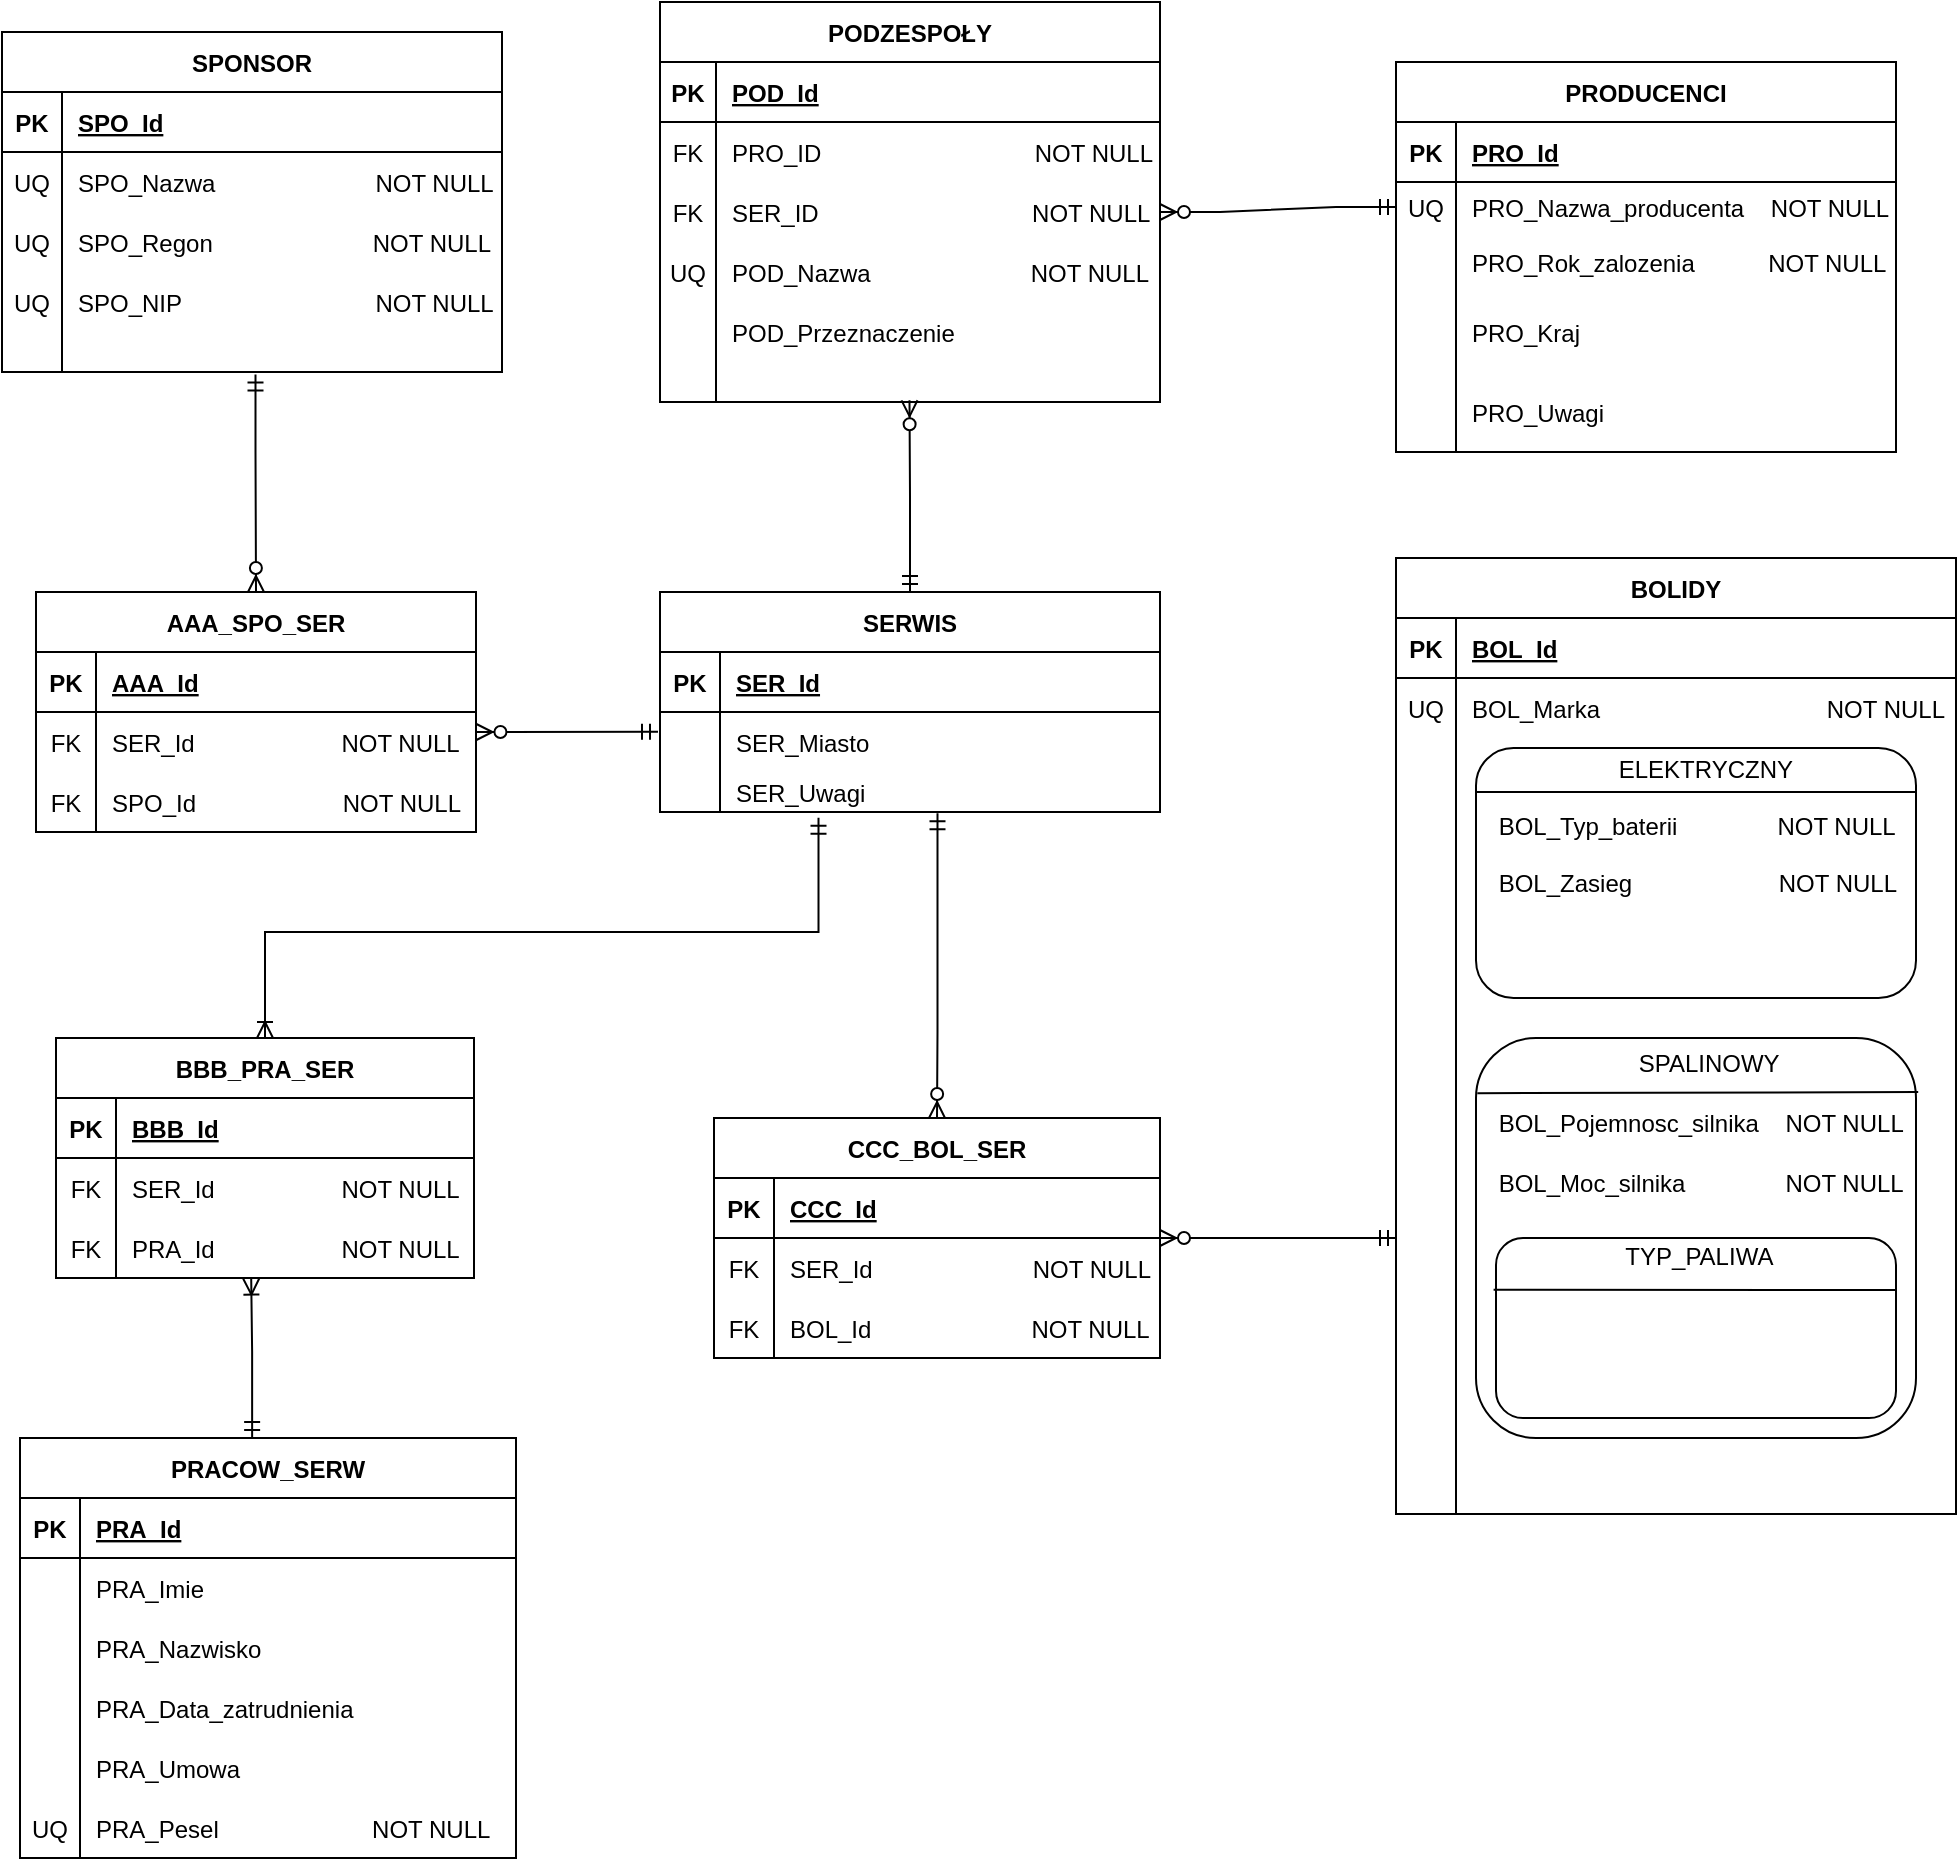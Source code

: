 <mxfile version="17.4.5" type="device"><diagram id="R2lEEEUBdFMjLlhIrx00" name="Page-1"><mxGraphModel dx="1559" dy="807" grid="1" gridSize="10" guides="1" tooltips="1" connect="1" arrows="1" fold="1" page="1" pageScale="1" pageWidth="1654" pageHeight="1169" math="0" shadow="0" extFonts="Permanent Marker^https://fonts.googleapis.com/css?family=Permanent+Marker"><root><mxCell id="0"/><mxCell id="1" parent="0"/><mxCell id="G122nesNObpZpNQ3z1dF-92" value="" style="rounded=1;whiteSpace=wrap;html=1;" parent="1" vertex="1"><mxGeometry x="1110" y="673" width="220" height="200" as="geometry"/></mxCell><mxCell id="G122nesNObpZpNQ3z1dF-62" value="" style="rounded=1;whiteSpace=wrap;html=1;" parent="1" vertex="1"><mxGeometry x="1110" y="528" width="220" height="125" as="geometry"/></mxCell><mxCell id="C-vyLk0tnHw3VtMMgP7b-23" value="SERWIS" style="shape=table;startSize=30;container=1;collapsible=1;childLayout=tableLayout;fixedRows=1;rowLines=0;fontStyle=1;align=center;resizeLast=1;" parent="1" vertex="1"><mxGeometry x="702" y="450" width="250" height="110" as="geometry"/></mxCell><mxCell id="C-vyLk0tnHw3VtMMgP7b-24" value="" style="shape=partialRectangle;collapsible=0;dropTarget=0;pointerEvents=0;fillColor=none;points=[[0,0.5],[1,0.5]];portConstraint=eastwest;top=0;left=0;right=0;bottom=1;" parent="C-vyLk0tnHw3VtMMgP7b-23" vertex="1"><mxGeometry y="30" width="250" height="30" as="geometry"/></mxCell><mxCell id="C-vyLk0tnHw3VtMMgP7b-25" value="PK" style="shape=partialRectangle;overflow=hidden;connectable=0;fillColor=none;top=0;left=0;bottom=0;right=0;fontStyle=1;" parent="C-vyLk0tnHw3VtMMgP7b-24" vertex="1"><mxGeometry width="30" height="30" as="geometry"><mxRectangle width="30" height="30" as="alternateBounds"/></mxGeometry></mxCell><mxCell id="C-vyLk0tnHw3VtMMgP7b-26" value="SER_Id" style="shape=partialRectangle;overflow=hidden;connectable=0;fillColor=none;top=0;left=0;bottom=0;right=0;align=left;spacingLeft=6;fontStyle=5;" parent="C-vyLk0tnHw3VtMMgP7b-24" vertex="1"><mxGeometry x="30" width="220" height="30" as="geometry"><mxRectangle width="220" height="30" as="alternateBounds"/></mxGeometry></mxCell><mxCell id="G122nesNObpZpNQ3z1dF-14" style="shape=partialRectangle;collapsible=0;dropTarget=0;pointerEvents=0;fillColor=none;points=[[0,0.5],[1,0.5]];portConstraint=eastwest;top=0;left=0;right=0;bottom=0;" parent="C-vyLk0tnHw3VtMMgP7b-23" vertex="1"><mxGeometry y="60" width="250" height="30" as="geometry"/></mxCell><mxCell id="G122nesNObpZpNQ3z1dF-15" style="shape=partialRectangle;overflow=hidden;connectable=0;fillColor=none;top=0;left=0;bottom=0;right=0;" parent="G122nesNObpZpNQ3z1dF-14" vertex="1"><mxGeometry width="30" height="30" as="geometry"><mxRectangle width="30" height="30" as="alternateBounds"/></mxGeometry></mxCell><mxCell id="G122nesNObpZpNQ3z1dF-16" value="SER_Miasto" style="shape=partialRectangle;overflow=hidden;connectable=0;fillColor=none;top=0;left=0;bottom=0;right=0;align=left;spacingLeft=6;" parent="G122nesNObpZpNQ3z1dF-14" vertex="1"><mxGeometry x="30" width="220" height="30" as="geometry"><mxRectangle width="220" height="30" as="alternateBounds"/></mxGeometry></mxCell><mxCell id="G122nesNObpZpNQ3z1dF-23" style="shape=partialRectangle;collapsible=0;dropTarget=0;pointerEvents=0;fillColor=none;points=[[0,0.5],[1,0.5]];portConstraint=eastwest;top=0;left=0;right=0;bottom=0;" parent="C-vyLk0tnHw3VtMMgP7b-23" vertex="1"><mxGeometry y="90" width="250" height="20" as="geometry"/></mxCell><mxCell id="G122nesNObpZpNQ3z1dF-24" style="shape=partialRectangle;overflow=hidden;connectable=0;fillColor=none;top=0;left=0;bottom=0;right=0;" parent="G122nesNObpZpNQ3z1dF-23" vertex="1"><mxGeometry width="30" height="20" as="geometry"><mxRectangle width="30" height="20" as="alternateBounds"/></mxGeometry></mxCell><mxCell id="G122nesNObpZpNQ3z1dF-25" value="SER_Uwagi" style="shape=partialRectangle;overflow=hidden;connectable=0;fillColor=none;top=0;left=0;bottom=0;right=0;align=left;spacingLeft=6;" parent="G122nesNObpZpNQ3z1dF-23" vertex="1"><mxGeometry x="30" width="220" height="20" as="geometry"><mxRectangle width="220" height="20" as="alternateBounds"/></mxGeometry></mxCell><mxCell id="G122nesNObpZpNQ3z1dF-27" value="SPONSOR" style="shape=table;startSize=30;container=1;collapsible=1;childLayout=tableLayout;fixedRows=1;rowLines=0;fontStyle=1;align=center;resizeLast=1;" parent="1" vertex="1"><mxGeometry x="373" y="170" width="250" height="170" as="geometry"/></mxCell><mxCell id="G122nesNObpZpNQ3z1dF-28" value="" style="shape=partialRectangle;collapsible=0;dropTarget=0;pointerEvents=0;fillColor=none;points=[[0,0.5],[1,0.5]];portConstraint=eastwest;top=0;left=0;right=0;bottom=1;" parent="G122nesNObpZpNQ3z1dF-27" vertex="1"><mxGeometry y="30" width="250" height="30" as="geometry"/></mxCell><mxCell id="G122nesNObpZpNQ3z1dF-29" value="PK" style="shape=partialRectangle;overflow=hidden;connectable=0;fillColor=none;top=0;left=0;bottom=0;right=0;fontStyle=1;" parent="G122nesNObpZpNQ3z1dF-28" vertex="1"><mxGeometry width="30" height="30" as="geometry"><mxRectangle width="30" height="30" as="alternateBounds"/></mxGeometry></mxCell><mxCell id="G122nesNObpZpNQ3z1dF-30" value="SPO_Id" style="shape=partialRectangle;overflow=hidden;connectable=0;fillColor=none;top=0;left=0;bottom=0;right=0;align=left;spacingLeft=6;fontStyle=5;" parent="G122nesNObpZpNQ3z1dF-28" vertex="1"><mxGeometry x="30" width="220" height="30" as="geometry"><mxRectangle width="220" height="30" as="alternateBounds"/></mxGeometry></mxCell><mxCell id="G122nesNObpZpNQ3z1dF-31" value="" style="shape=partialRectangle;collapsible=0;dropTarget=0;pointerEvents=0;fillColor=none;points=[[0,0.5],[1,0.5]];portConstraint=eastwest;top=0;left=0;right=0;bottom=0;" parent="G122nesNObpZpNQ3z1dF-27" vertex="1"><mxGeometry y="60" width="250" height="30" as="geometry"/></mxCell><mxCell id="G122nesNObpZpNQ3z1dF-32" value="UQ" style="shape=partialRectangle;overflow=hidden;connectable=0;fillColor=none;top=0;left=0;bottom=0;right=0;" parent="G122nesNObpZpNQ3z1dF-31" vertex="1"><mxGeometry width="30" height="30" as="geometry"><mxRectangle width="30" height="30" as="alternateBounds"/></mxGeometry></mxCell><mxCell id="G122nesNObpZpNQ3z1dF-33" value="SPO_Nazwa                        NOT NULL" style="shape=partialRectangle;overflow=hidden;connectable=0;fillColor=none;top=0;left=0;bottom=0;right=0;align=left;spacingLeft=6;" parent="G122nesNObpZpNQ3z1dF-31" vertex="1"><mxGeometry x="30" width="220" height="30" as="geometry"><mxRectangle width="220" height="30" as="alternateBounds"/></mxGeometry></mxCell><mxCell id="G122nesNObpZpNQ3z1dF-34" style="shape=partialRectangle;collapsible=0;dropTarget=0;pointerEvents=0;fillColor=none;points=[[0,0.5],[1,0.5]];portConstraint=eastwest;top=0;left=0;right=0;bottom=0;" parent="G122nesNObpZpNQ3z1dF-27" vertex="1"><mxGeometry y="90" width="250" height="30" as="geometry"/></mxCell><mxCell id="G122nesNObpZpNQ3z1dF-35" value="UQ" style="shape=partialRectangle;overflow=hidden;connectable=0;fillColor=none;top=0;left=0;bottom=0;right=0;" parent="G122nesNObpZpNQ3z1dF-34" vertex="1"><mxGeometry width="30" height="30" as="geometry"><mxRectangle width="30" height="30" as="alternateBounds"/></mxGeometry></mxCell><mxCell id="G122nesNObpZpNQ3z1dF-36" value="SPO_Regon                        NOT NULL" style="shape=partialRectangle;overflow=hidden;connectable=0;fillColor=none;top=0;left=0;bottom=0;right=0;align=left;spacingLeft=6;" parent="G122nesNObpZpNQ3z1dF-34" vertex="1"><mxGeometry x="30" width="220" height="30" as="geometry"><mxRectangle width="220" height="30" as="alternateBounds"/></mxGeometry></mxCell><mxCell id="G122nesNObpZpNQ3z1dF-37" style="shape=partialRectangle;collapsible=0;dropTarget=0;pointerEvents=0;fillColor=none;points=[[0,0.5],[1,0.5]];portConstraint=eastwest;top=0;left=0;right=0;bottom=0;" parent="G122nesNObpZpNQ3z1dF-27" vertex="1"><mxGeometry y="120" width="250" height="30" as="geometry"/></mxCell><mxCell id="G122nesNObpZpNQ3z1dF-38" value="UQ" style="shape=partialRectangle;overflow=hidden;connectable=0;fillColor=none;top=0;left=0;bottom=0;right=0;" parent="G122nesNObpZpNQ3z1dF-37" vertex="1"><mxGeometry width="30" height="30" as="geometry"><mxRectangle width="30" height="30" as="alternateBounds"/></mxGeometry></mxCell><mxCell id="G122nesNObpZpNQ3z1dF-39" value="SPO_NIP                             NOT NULL" style="shape=partialRectangle;overflow=hidden;connectable=0;fillColor=none;top=0;left=0;bottom=0;right=0;align=left;spacingLeft=6;" parent="G122nesNObpZpNQ3z1dF-37" vertex="1"><mxGeometry x="30" width="220" height="30" as="geometry"><mxRectangle width="220" height="30" as="alternateBounds"/></mxGeometry></mxCell><mxCell id="G122nesNObpZpNQ3z1dF-40" style="shape=partialRectangle;collapsible=0;dropTarget=0;pointerEvents=0;fillColor=none;points=[[0,0.5],[1,0.5]];portConstraint=eastwest;top=0;left=0;right=0;bottom=0;" parent="G122nesNObpZpNQ3z1dF-27" vertex="1"><mxGeometry y="150" width="250" height="20" as="geometry"/></mxCell><mxCell id="G122nesNObpZpNQ3z1dF-41" style="shape=partialRectangle;overflow=hidden;connectable=0;fillColor=none;top=0;left=0;bottom=0;right=0;" parent="G122nesNObpZpNQ3z1dF-40" vertex="1"><mxGeometry width="30" height="20" as="geometry"><mxRectangle width="30" height="20" as="alternateBounds"/></mxGeometry></mxCell><mxCell id="G122nesNObpZpNQ3z1dF-42" value="" style="shape=partialRectangle;overflow=hidden;connectable=0;fillColor=none;top=0;left=0;bottom=0;right=0;align=left;spacingLeft=6;" parent="G122nesNObpZpNQ3z1dF-40" vertex="1"><mxGeometry x="30" width="220" height="20" as="geometry"><mxRectangle width="220" height="20" as="alternateBounds"/></mxGeometry></mxCell><mxCell id="G122nesNObpZpNQ3z1dF-43" value="PODZESPOŁY" style="shape=table;startSize=30;container=1;collapsible=1;childLayout=tableLayout;fixedRows=1;rowLines=0;fontStyle=1;align=center;resizeLast=1;" parent="1" vertex="1"><mxGeometry x="702" y="155" width="250" height="200" as="geometry"/></mxCell><mxCell id="G122nesNObpZpNQ3z1dF-44" value="" style="shape=partialRectangle;collapsible=0;dropTarget=0;pointerEvents=0;fillColor=none;points=[[0,0.5],[1,0.5]];portConstraint=eastwest;top=0;left=0;right=0;bottom=1;" parent="G122nesNObpZpNQ3z1dF-43" vertex="1"><mxGeometry y="30" width="250" height="30" as="geometry"/></mxCell><mxCell id="G122nesNObpZpNQ3z1dF-45" value="PK" style="shape=partialRectangle;overflow=hidden;connectable=0;fillColor=none;top=0;left=0;bottom=0;right=0;fontStyle=1;" parent="G122nesNObpZpNQ3z1dF-44" vertex="1"><mxGeometry width="28" height="30" as="geometry"><mxRectangle width="28" height="30" as="alternateBounds"/></mxGeometry></mxCell><mxCell id="G122nesNObpZpNQ3z1dF-46" value="POD_Id" style="shape=partialRectangle;overflow=hidden;connectable=0;fillColor=none;top=0;left=0;bottom=0;right=0;align=left;spacingLeft=6;fontStyle=5;" parent="G122nesNObpZpNQ3z1dF-44" vertex="1"><mxGeometry x="28" width="222" height="30" as="geometry"><mxRectangle width="222" height="30" as="alternateBounds"/></mxGeometry></mxCell><mxCell id="DIWyWaQ7jAzBpPukC1b3-56" value="" style="shape=partialRectangle;collapsible=0;dropTarget=0;pointerEvents=0;fillColor=none;points=[[0,0.5],[1,0.5]];portConstraint=eastwest;top=0;left=0;right=0;bottom=0;" vertex="1" parent="G122nesNObpZpNQ3z1dF-43"><mxGeometry y="60" width="250" height="30" as="geometry"/></mxCell><mxCell id="DIWyWaQ7jAzBpPukC1b3-57" value="FK" style="shape=partialRectangle;overflow=hidden;connectable=0;fillColor=none;top=0;left=0;bottom=0;right=0;" vertex="1" parent="DIWyWaQ7jAzBpPukC1b3-56"><mxGeometry width="28" height="30" as="geometry"><mxRectangle width="28" height="30" as="alternateBounds"/></mxGeometry></mxCell><mxCell id="DIWyWaQ7jAzBpPukC1b3-58" value="PRO_ID                                NOT NULL" style="shape=partialRectangle;overflow=hidden;connectable=0;fillColor=none;top=0;left=0;bottom=0;right=0;align=left;spacingLeft=6;" vertex="1" parent="DIWyWaQ7jAzBpPukC1b3-56"><mxGeometry x="28" width="222" height="30" as="geometry"><mxRectangle width="222" height="30" as="alternateBounds"/></mxGeometry></mxCell><mxCell id="G122nesNObpZpNQ3z1dF-47" value="" style="shape=partialRectangle;collapsible=0;dropTarget=0;pointerEvents=0;fillColor=none;points=[[0,0.5],[1,0.5]];portConstraint=eastwest;top=0;left=0;right=0;bottom=0;" parent="G122nesNObpZpNQ3z1dF-43" vertex="1"><mxGeometry y="90" width="250" height="30" as="geometry"/></mxCell><mxCell id="G122nesNObpZpNQ3z1dF-48" value="FK" style="shape=partialRectangle;overflow=hidden;connectable=0;fillColor=none;top=0;left=0;bottom=0;right=0;" parent="G122nesNObpZpNQ3z1dF-47" vertex="1"><mxGeometry width="28" height="30" as="geometry"><mxRectangle width="28" height="30" as="alternateBounds"/></mxGeometry></mxCell><mxCell id="G122nesNObpZpNQ3z1dF-49" value="SER_ID                                NOT NULL" style="shape=partialRectangle;overflow=hidden;connectable=0;fillColor=none;top=0;left=0;bottom=0;right=0;align=left;spacingLeft=6;" parent="G122nesNObpZpNQ3z1dF-47" vertex="1"><mxGeometry x="28" width="222" height="30" as="geometry"><mxRectangle width="222" height="30" as="alternateBounds"/></mxGeometry></mxCell><mxCell id="G122nesNObpZpNQ3z1dF-50" style="shape=partialRectangle;collapsible=0;dropTarget=0;pointerEvents=0;fillColor=none;points=[[0,0.5],[1,0.5]];portConstraint=eastwest;top=0;left=0;right=0;bottom=0;" parent="G122nesNObpZpNQ3z1dF-43" vertex="1"><mxGeometry y="120" width="250" height="30" as="geometry"/></mxCell><mxCell id="G122nesNObpZpNQ3z1dF-51" value="UQ" style="shape=partialRectangle;overflow=hidden;connectable=0;fillColor=none;top=0;left=0;bottom=0;right=0;" parent="G122nesNObpZpNQ3z1dF-50" vertex="1"><mxGeometry width="28" height="30" as="geometry"><mxRectangle width="28" height="30" as="alternateBounds"/></mxGeometry></mxCell><mxCell id="G122nesNObpZpNQ3z1dF-52" value="POD_Nazwa                        NOT NULL" style="shape=partialRectangle;overflow=hidden;connectable=0;fillColor=none;top=0;left=0;bottom=0;right=0;align=left;spacingLeft=6;" parent="G122nesNObpZpNQ3z1dF-50" vertex="1"><mxGeometry x="28" width="222" height="30" as="geometry"><mxRectangle width="222" height="30" as="alternateBounds"/></mxGeometry></mxCell><mxCell id="G122nesNObpZpNQ3z1dF-53" style="shape=partialRectangle;collapsible=0;dropTarget=0;pointerEvents=0;fillColor=none;points=[[0,0.5],[1,0.5]];portConstraint=eastwest;top=0;left=0;right=0;bottom=0;" parent="G122nesNObpZpNQ3z1dF-43" vertex="1"><mxGeometry y="150" width="250" height="30" as="geometry"/></mxCell><mxCell id="G122nesNObpZpNQ3z1dF-54" style="shape=partialRectangle;overflow=hidden;connectable=0;fillColor=none;top=0;left=0;bottom=0;right=0;" parent="G122nesNObpZpNQ3z1dF-53" vertex="1"><mxGeometry width="28" height="30" as="geometry"><mxRectangle width="28" height="30" as="alternateBounds"/></mxGeometry></mxCell><mxCell id="G122nesNObpZpNQ3z1dF-55" value="POD_Przeznaczenie" style="shape=partialRectangle;overflow=hidden;connectable=0;fillColor=none;top=0;left=0;bottom=0;right=0;align=left;spacingLeft=6;" parent="G122nesNObpZpNQ3z1dF-53" vertex="1"><mxGeometry x="28" width="222" height="30" as="geometry"><mxRectangle width="222" height="30" as="alternateBounds"/></mxGeometry></mxCell><mxCell id="G122nesNObpZpNQ3z1dF-56" style="shape=partialRectangle;collapsible=0;dropTarget=0;pointerEvents=0;fillColor=none;points=[[0,0.5],[1,0.5]];portConstraint=eastwest;top=0;left=0;right=0;bottom=0;" parent="G122nesNObpZpNQ3z1dF-43" vertex="1"><mxGeometry y="180" width="250" height="20" as="geometry"/></mxCell><mxCell id="G122nesNObpZpNQ3z1dF-57" style="shape=partialRectangle;overflow=hidden;connectable=0;fillColor=none;top=0;left=0;bottom=0;right=0;" parent="G122nesNObpZpNQ3z1dF-56" vertex="1"><mxGeometry width="28" height="20" as="geometry"><mxRectangle width="28" height="20" as="alternateBounds"/></mxGeometry></mxCell><mxCell id="G122nesNObpZpNQ3z1dF-58" value="" style="shape=partialRectangle;overflow=hidden;connectable=0;fillColor=none;top=0;left=0;bottom=0;right=0;align=left;spacingLeft=6;" parent="G122nesNObpZpNQ3z1dF-56" vertex="1"><mxGeometry x="28" width="222" height="20" as="geometry"><mxRectangle width="222" height="20" as="alternateBounds"/></mxGeometry></mxCell><mxCell id="G122nesNObpZpNQ3z1dF-95" value="" style="endArrow=none;html=1;rounded=0;exitX=0.003;exitY=0.138;exitDx=0;exitDy=0;entryX=1.005;entryY=0.135;entryDx=0;entryDy=0;exitPerimeter=0;entryPerimeter=0;" parent="1" source="G122nesNObpZpNQ3z1dF-92" target="G122nesNObpZpNQ3z1dF-92" edge="1"><mxGeometry width="50" height="50" relative="1" as="geometry"><mxPoint x="1130" y="703" as="sourcePoint"/><mxPoint x="1180" y="653" as="targetPoint"/></mxGeometry></mxCell><mxCell id="G122nesNObpZpNQ3z1dF-100" value="" style="rounded=1;whiteSpace=wrap;html=1;" parent="1" vertex="1"><mxGeometry x="1120" y="773" width="200" height="90" as="geometry"/></mxCell><mxCell id="G122nesNObpZpNQ3z1dF-101" value="" style="endArrow=none;html=1;rounded=0;exitX=-0.006;exitY=0.288;exitDx=0;exitDy=0;exitPerimeter=0;" parent="1" source="G122nesNObpZpNQ3z1dF-100" edge="1"><mxGeometry width="50" height="50" relative="1" as="geometry"><mxPoint x="1170" y="738" as="sourcePoint"/><mxPoint x="1320" y="799" as="targetPoint"/></mxGeometry></mxCell><mxCell id="C-vyLk0tnHw3VtMMgP7b-2" value="BOLIDY" style="shape=table;startSize=30;container=1;collapsible=1;childLayout=tableLayout;fixedRows=1;rowLines=0;fontStyle=1;align=center;resizeLast=1;" parent="1" vertex="1"><mxGeometry x="1070" y="433" width="280" height="478" as="geometry"/></mxCell><mxCell id="C-vyLk0tnHw3VtMMgP7b-3" value="" style="shape=partialRectangle;collapsible=0;dropTarget=0;pointerEvents=0;fillColor=none;points=[[0,0.5],[1,0.5]];portConstraint=eastwest;top=0;left=0;right=0;bottom=1;" parent="C-vyLk0tnHw3VtMMgP7b-2" vertex="1"><mxGeometry y="30" width="280" height="30" as="geometry"/></mxCell><mxCell id="C-vyLk0tnHw3VtMMgP7b-4" value="PK" style="shape=partialRectangle;overflow=hidden;connectable=0;fillColor=none;top=0;left=0;bottom=0;right=0;fontStyle=1;" parent="C-vyLk0tnHw3VtMMgP7b-3" vertex="1"><mxGeometry width="30" height="30" as="geometry"><mxRectangle width="30" height="30" as="alternateBounds"/></mxGeometry></mxCell><mxCell id="C-vyLk0tnHw3VtMMgP7b-5" value="BOL_Id" style="shape=partialRectangle;overflow=hidden;connectable=0;fillColor=none;top=0;left=0;bottom=0;right=0;align=left;spacingLeft=6;fontStyle=5;" parent="C-vyLk0tnHw3VtMMgP7b-3" vertex="1"><mxGeometry x="30" width="250" height="30" as="geometry"><mxRectangle width="250" height="30" as="alternateBounds"/></mxGeometry></mxCell><mxCell id="C-vyLk0tnHw3VtMMgP7b-6" value="" style="shape=partialRectangle;collapsible=0;dropTarget=0;pointerEvents=0;fillColor=none;points=[[0,0.5],[1,0.5]];portConstraint=eastwest;top=0;left=0;right=0;bottom=0;" parent="C-vyLk0tnHw3VtMMgP7b-2" vertex="1"><mxGeometry y="60" width="280" height="30" as="geometry"/></mxCell><mxCell id="C-vyLk0tnHw3VtMMgP7b-7" value="UQ" style="shape=partialRectangle;overflow=hidden;connectable=0;fillColor=none;top=0;left=0;bottom=0;right=0;" parent="C-vyLk0tnHw3VtMMgP7b-6" vertex="1"><mxGeometry width="30" height="30" as="geometry"><mxRectangle width="30" height="30" as="alternateBounds"/></mxGeometry></mxCell><mxCell id="C-vyLk0tnHw3VtMMgP7b-8" value="BOL_Marka                                  NOT NULL" style="shape=partialRectangle;overflow=hidden;connectable=0;fillColor=none;top=0;left=0;bottom=0;right=0;align=left;spacingLeft=6;" parent="C-vyLk0tnHw3VtMMgP7b-6" vertex="1"><mxGeometry x="30" width="250" height="30" as="geometry"><mxRectangle width="250" height="30" as="alternateBounds"/></mxGeometry></mxCell><mxCell id="G122nesNObpZpNQ3z1dF-75" style="shape=partialRectangle;collapsible=0;dropTarget=0;pointerEvents=0;fillColor=none;points=[[0,0.5],[1,0.5]];portConstraint=eastwest;top=0;left=0;right=0;bottom=0;" parent="C-vyLk0tnHw3VtMMgP7b-2" vertex="1"><mxGeometry y="90" width="280" height="30" as="geometry"/></mxCell><mxCell id="G122nesNObpZpNQ3z1dF-76" style="shape=partialRectangle;overflow=hidden;connectable=0;fillColor=none;top=0;left=0;bottom=0;right=0;" parent="G122nesNObpZpNQ3z1dF-75" vertex="1"><mxGeometry width="30" height="30" as="geometry"><mxRectangle width="30" height="30" as="alternateBounds"/></mxGeometry></mxCell><mxCell id="G122nesNObpZpNQ3z1dF-77" value="                      ELEKTRYCZNY" style="shape=partialRectangle;overflow=hidden;connectable=0;fillColor=none;top=0;left=0;bottom=0;right=0;align=left;spacingLeft=6;" parent="G122nesNObpZpNQ3z1dF-75" vertex="1"><mxGeometry x="30" width="250" height="30" as="geometry"><mxRectangle width="250" height="30" as="alternateBounds"/></mxGeometry></mxCell><mxCell id="G122nesNObpZpNQ3z1dF-72" style="shape=partialRectangle;collapsible=0;dropTarget=0;pointerEvents=0;fillColor=none;points=[[0,0.5],[1,0.5]];portConstraint=eastwest;top=0;left=0;right=0;bottom=0;" parent="C-vyLk0tnHw3VtMMgP7b-2" vertex="1"><mxGeometry y="120" width="280" height="27" as="geometry"/></mxCell><mxCell id="G122nesNObpZpNQ3z1dF-73" style="shape=partialRectangle;overflow=hidden;connectable=0;fillColor=none;top=0;left=0;bottom=0;right=0;" parent="G122nesNObpZpNQ3z1dF-72" vertex="1"><mxGeometry width="30" height="27" as="geometry"><mxRectangle width="30" height="27" as="alternateBounds"/></mxGeometry></mxCell><mxCell id="G122nesNObpZpNQ3z1dF-74" value="    BOL_Typ_baterii               NOT NULL            " style="shape=partialRectangle;overflow=hidden;connectable=0;fillColor=none;top=0;left=0;bottom=0;right=0;align=left;spacingLeft=6;" parent="G122nesNObpZpNQ3z1dF-72" vertex="1"><mxGeometry x="30" width="250" height="27" as="geometry"><mxRectangle width="250" height="27" as="alternateBounds"/></mxGeometry></mxCell><mxCell id="G122nesNObpZpNQ3z1dF-69" style="shape=partialRectangle;collapsible=0;dropTarget=0;pointerEvents=0;fillColor=none;points=[[0,0.5],[1,0.5]];portConstraint=eastwest;top=0;left=0;right=0;bottom=0;" parent="C-vyLk0tnHw3VtMMgP7b-2" vertex="1"><mxGeometry y="147" width="280" height="30" as="geometry"/></mxCell><mxCell id="G122nesNObpZpNQ3z1dF-70" style="shape=partialRectangle;overflow=hidden;connectable=0;fillColor=none;top=0;left=0;bottom=0;right=0;" parent="G122nesNObpZpNQ3z1dF-69" vertex="1"><mxGeometry width="30" height="30" as="geometry"><mxRectangle width="30" height="30" as="alternateBounds"/></mxGeometry></mxCell><mxCell id="G122nesNObpZpNQ3z1dF-71" value="    BOL_Zasieg                      NOT NULL            " style="shape=partialRectangle;overflow=hidden;connectable=0;fillColor=none;top=0;left=0;bottom=0;right=0;align=left;spacingLeft=6;" parent="G122nesNObpZpNQ3z1dF-69" vertex="1"><mxGeometry x="30" width="250" height="30" as="geometry"><mxRectangle width="250" height="30" as="alternateBounds"/></mxGeometry></mxCell><mxCell id="G122nesNObpZpNQ3z1dF-66" style="shape=partialRectangle;collapsible=0;dropTarget=0;pointerEvents=0;fillColor=none;points=[[0,0.5],[1,0.5]];portConstraint=eastwest;top=0;left=0;right=0;bottom=0;" parent="C-vyLk0tnHw3VtMMgP7b-2" vertex="1"><mxGeometry y="177" width="280" height="30" as="geometry"/></mxCell><mxCell id="G122nesNObpZpNQ3z1dF-67" style="shape=partialRectangle;overflow=hidden;connectable=0;fillColor=none;top=0;left=0;bottom=0;right=0;" parent="G122nesNObpZpNQ3z1dF-66" vertex="1"><mxGeometry width="30" height="30" as="geometry"><mxRectangle width="30" height="30" as="alternateBounds"/></mxGeometry></mxCell><mxCell id="G122nesNObpZpNQ3z1dF-68" value="" style="shape=partialRectangle;overflow=hidden;connectable=0;fillColor=none;top=0;left=0;bottom=0;right=0;align=left;spacingLeft=6;" parent="G122nesNObpZpNQ3z1dF-66" vertex="1"><mxGeometry x="30" width="250" height="30" as="geometry"><mxRectangle width="250" height="30" as="alternateBounds"/></mxGeometry></mxCell><mxCell id="G122nesNObpZpNQ3z1dF-96" style="shape=partialRectangle;collapsible=0;dropTarget=0;pointerEvents=0;fillColor=none;points=[[0,0.5],[1,0.5]];portConstraint=eastwest;top=0;left=0;right=0;bottom=0;" parent="C-vyLk0tnHw3VtMMgP7b-2" vertex="1"><mxGeometry y="207" width="280" height="30" as="geometry"/></mxCell><mxCell id="G122nesNObpZpNQ3z1dF-97" style="shape=partialRectangle;overflow=hidden;connectable=0;fillColor=none;top=0;left=0;bottom=0;right=0;" parent="G122nesNObpZpNQ3z1dF-96" vertex="1"><mxGeometry width="30" height="30" as="geometry"><mxRectangle width="30" height="30" as="alternateBounds"/></mxGeometry></mxCell><mxCell id="G122nesNObpZpNQ3z1dF-98" style="shape=partialRectangle;overflow=hidden;connectable=0;fillColor=none;top=0;left=0;bottom=0;right=0;align=left;spacingLeft=6;" parent="G122nesNObpZpNQ3z1dF-96" vertex="1"><mxGeometry x="30" width="250" height="30" as="geometry"><mxRectangle width="250" height="30" as="alternateBounds"/></mxGeometry></mxCell><mxCell id="G122nesNObpZpNQ3z1dF-63" style="shape=partialRectangle;collapsible=0;dropTarget=0;pointerEvents=0;fillColor=none;points=[[0,0.5],[1,0.5]];portConstraint=eastwest;top=0;left=0;right=0;bottom=0;" parent="C-vyLk0tnHw3VtMMgP7b-2" vertex="1"><mxGeometry y="237" width="280" height="30" as="geometry"/></mxCell><mxCell id="G122nesNObpZpNQ3z1dF-64" style="shape=partialRectangle;overflow=hidden;connectable=0;fillColor=none;top=0;left=0;bottom=0;right=0;" parent="G122nesNObpZpNQ3z1dF-63" vertex="1"><mxGeometry width="30" height="30" as="geometry"><mxRectangle width="30" height="30" as="alternateBounds"/></mxGeometry></mxCell><mxCell id="G122nesNObpZpNQ3z1dF-65" value="                         SPALINOWY" style="shape=partialRectangle;overflow=hidden;connectable=0;fillColor=none;top=0;left=0;bottom=0;right=0;align=left;spacingLeft=6;" parent="G122nesNObpZpNQ3z1dF-63" vertex="1"><mxGeometry x="30" width="250" height="30" as="geometry"><mxRectangle width="250" height="30" as="alternateBounds"/></mxGeometry></mxCell><mxCell id="G122nesNObpZpNQ3z1dF-89" style="shape=partialRectangle;collapsible=0;dropTarget=0;pointerEvents=0;fillColor=none;points=[[0,0.5],[1,0.5]];portConstraint=eastwest;top=0;left=0;right=0;bottom=0;" parent="C-vyLk0tnHw3VtMMgP7b-2" vertex="1"><mxGeometry y="267" width="280" height="30" as="geometry"/></mxCell><mxCell id="G122nesNObpZpNQ3z1dF-90" style="shape=partialRectangle;overflow=hidden;connectable=0;fillColor=none;top=0;left=0;bottom=0;right=0;" parent="G122nesNObpZpNQ3z1dF-89" vertex="1"><mxGeometry width="30" height="30" as="geometry"><mxRectangle width="30" height="30" as="alternateBounds"/></mxGeometry></mxCell><mxCell id="G122nesNObpZpNQ3z1dF-91" value="    BOL_Pojemnosc_silnika    NOT NULL            " style="shape=partialRectangle;overflow=hidden;connectable=0;fillColor=none;top=0;left=0;bottom=0;right=0;align=left;spacingLeft=6;dashed=1;" parent="G122nesNObpZpNQ3z1dF-89" vertex="1"><mxGeometry x="30" width="250" height="30" as="geometry"><mxRectangle width="250" height="30" as="alternateBounds"/></mxGeometry></mxCell><mxCell id="G122nesNObpZpNQ3z1dF-86" style="shape=partialRectangle;collapsible=0;dropTarget=0;pointerEvents=0;fillColor=none;points=[[0,0.5],[1,0.5]];portConstraint=eastwest;top=0;left=0;right=0;bottom=0;" parent="C-vyLk0tnHw3VtMMgP7b-2" vertex="1"><mxGeometry y="297" width="280" height="30" as="geometry"/></mxCell><mxCell id="G122nesNObpZpNQ3z1dF-87" style="shape=partialRectangle;overflow=hidden;connectable=0;fillColor=none;top=0;left=0;bottom=0;right=0;" parent="G122nesNObpZpNQ3z1dF-86" vertex="1"><mxGeometry width="30" height="30" as="geometry"><mxRectangle width="30" height="30" as="alternateBounds"/></mxGeometry></mxCell><mxCell id="G122nesNObpZpNQ3z1dF-88" value="    BOL_Moc_silnika               NOT NULL            " style="shape=partialRectangle;overflow=hidden;connectable=0;fillColor=none;top=0;left=0;bottom=0;right=0;align=left;spacingLeft=6;" parent="G122nesNObpZpNQ3z1dF-86" vertex="1"><mxGeometry x="30" width="250" height="30" as="geometry"><mxRectangle width="250" height="30" as="alternateBounds"/></mxGeometry></mxCell><mxCell id="G122nesNObpZpNQ3z1dF-83" style="shape=partialRectangle;collapsible=0;dropTarget=0;pointerEvents=0;fillColor=none;points=[[0,0.5],[1,0.5]];portConstraint=eastwest;top=0;left=0;right=0;bottom=0;" parent="C-vyLk0tnHw3VtMMgP7b-2" vertex="1"><mxGeometry y="327" width="280" height="43" as="geometry"/></mxCell><mxCell id="G122nesNObpZpNQ3z1dF-84" style="shape=partialRectangle;overflow=hidden;connectable=0;fillColor=none;top=0;left=0;bottom=0;right=0;" parent="G122nesNObpZpNQ3z1dF-83" vertex="1"><mxGeometry width="30" height="43" as="geometry"><mxRectangle width="30" height="43" as="alternateBounds"/></mxGeometry></mxCell><mxCell id="G122nesNObpZpNQ3z1dF-85" value="                       TYP_PALIWA   " style="shape=partialRectangle;overflow=hidden;connectable=0;fillColor=none;top=0;left=0;bottom=0;right=0;align=left;spacingLeft=6;" parent="G122nesNObpZpNQ3z1dF-83" vertex="1"><mxGeometry x="30" width="250" height="43" as="geometry"><mxRectangle width="250" height="43" as="alternateBounds"/></mxGeometry></mxCell><mxCell id="G122nesNObpZpNQ3z1dF-80" style="shape=partialRectangle;collapsible=0;dropTarget=0;pointerEvents=0;fillColor=none;points=[[0,0.5],[1,0.5]];portConstraint=eastwest;top=0;left=0;right=0;bottom=0;" parent="C-vyLk0tnHw3VtMMgP7b-2" vertex="1"><mxGeometry y="370" width="280" height="18" as="geometry"/></mxCell><mxCell id="G122nesNObpZpNQ3z1dF-81" style="shape=partialRectangle;overflow=hidden;connectable=0;fillColor=none;top=0;left=0;bottom=0;right=0;" parent="G122nesNObpZpNQ3z1dF-80" vertex="1"><mxGeometry width="30" height="18" as="geometry"><mxRectangle width="30" height="18" as="alternateBounds"/></mxGeometry></mxCell><mxCell id="G122nesNObpZpNQ3z1dF-82" value="" style="shape=partialRectangle;overflow=hidden;connectable=0;fillColor=none;top=0;left=0;bottom=0;right=0;align=left;spacingLeft=6;" parent="G122nesNObpZpNQ3z1dF-80" vertex="1"><mxGeometry x="30" width="250" height="18" as="geometry"><mxRectangle width="250" height="18" as="alternateBounds"/></mxGeometry></mxCell><mxCell id="G122nesNObpZpNQ3z1dF-108" style="shape=partialRectangle;collapsible=0;dropTarget=0;pointerEvents=0;fillColor=none;points=[[0,0.5],[1,0.5]];portConstraint=eastwest;top=0;left=0;right=0;bottom=0;" parent="C-vyLk0tnHw3VtMMgP7b-2" vertex="1"><mxGeometry y="388" width="280" height="30" as="geometry"/></mxCell><mxCell id="G122nesNObpZpNQ3z1dF-109" style="shape=partialRectangle;overflow=hidden;connectable=0;fillColor=none;top=0;left=0;bottom=0;right=0;" parent="G122nesNObpZpNQ3z1dF-108" vertex="1"><mxGeometry width="30" height="30" as="geometry"><mxRectangle width="30" height="30" as="alternateBounds"/></mxGeometry></mxCell><mxCell id="G122nesNObpZpNQ3z1dF-110" value="" style="shape=partialRectangle;overflow=hidden;connectable=0;fillColor=none;top=0;left=0;bottom=0;right=0;align=left;spacingLeft=6;" parent="G122nesNObpZpNQ3z1dF-108" vertex="1"><mxGeometry x="30" width="250" height="30" as="geometry"><mxRectangle width="250" height="30" as="alternateBounds"/></mxGeometry></mxCell><mxCell id="G122nesNObpZpNQ3z1dF-105" style="shape=partialRectangle;collapsible=0;dropTarget=0;pointerEvents=0;fillColor=none;points=[[0,0.5],[1,0.5]];portConstraint=eastwest;top=0;left=0;right=0;bottom=0;" parent="C-vyLk0tnHw3VtMMgP7b-2" vertex="1"><mxGeometry y="418" width="280" height="30" as="geometry"/></mxCell><mxCell id="G122nesNObpZpNQ3z1dF-106" style="shape=partialRectangle;overflow=hidden;connectable=0;fillColor=none;top=0;left=0;bottom=0;right=0;" parent="G122nesNObpZpNQ3z1dF-105" vertex="1"><mxGeometry width="30" height="30" as="geometry"><mxRectangle width="30" height="30" as="alternateBounds"/></mxGeometry></mxCell><mxCell id="G122nesNObpZpNQ3z1dF-107" style="shape=partialRectangle;overflow=hidden;connectable=0;fillColor=none;top=0;left=0;bottom=0;right=0;align=left;spacingLeft=6;" parent="G122nesNObpZpNQ3z1dF-105" vertex="1"><mxGeometry x="30" width="250" height="30" as="geometry"><mxRectangle width="250" height="30" as="alternateBounds"/></mxGeometry></mxCell><mxCell id="G122nesNObpZpNQ3z1dF-102" style="shape=partialRectangle;collapsible=0;dropTarget=0;pointerEvents=0;fillColor=none;points=[[0,0.5],[1,0.5]];portConstraint=eastwest;top=0;left=0;right=0;bottom=0;" parent="C-vyLk0tnHw3VtMMgP7b-2" vertex="1"><mxGeometry y="448" width="280" height="30" as="geometry"/></mxCell><mxCell id="G122nesNObpZpNQ3z1dF-103" style="shape=partialRectangle;overflow=hidden;connectable=0;fillColor=none;top=0;left=0;bottom=0;right=0;" parent="G122nesNObpZpNQ3z1dF-102" vertex="1"><mxGeometry width="30" height="30" as="geometry"><mxRectangle width="30" height="30" as="alternateBounds"/></mxGeometry></mxCell><mxCell id="G122nesNObpZpNQ3z1dF-104" style="shape=partialRectangle;overflow=hidden;connectable=0;fillColor=none;top=0;left=0;bottom=0;right=0;align=left;spacingLeft=6;" parent="G122nesNObpZpNQ3z1dF-102" vertex="1"><mxGeometry x="30" width="250" height="30" as="geometry"><mxRectangle width="250" height="30" as="alternateBounds"/></mxGeometry></mxCell><mxCell id="G122nesNObpZpNQ3z1dF-79" value="" style="endArrow=none;html=1;rounded=0;entryX=1;entryY=0.176;entryDx=0;entryDy=0;entryPerimeter=0;" parent="C-vyLk0tnHw3VtMMgP7b-2" target="G122nesNObpZpNQ3z1dF-62" edge="1"><mxGeometry width="50" height="50" relative="1" as="geometry"><mxPoint x="40" y="117" as="sourcePoint"/><mxPoint x="20" y="40" as="targetPoint"/></mxGeometry></mxCell><mxCell id="G122nesNObpZpNQ3z1dF-111" value="PRACOW_SERW" style="shape=table;startSize=30;container=1;collapsible=1;childLayout=tableLayout;fixedRows=1;rowLines=0;fontStyle=1;align=center;resizeLast=1;" parent="1" vertex="1"><mxGeometry x="382" y="873" width="248" height="210" as="geometry"/></mxCell><mxCell id="G122nesNObpZpNQ3z1dF-112" value="" style="shape=partialRectangle;collapsible=0;dropTarget=0;pointerEvents=0;fillColor=none;points=[[0,0.5],[1,0.5]];portConstraint=eastwest;top=0;left=0;right=0;bottom=1;" parent="G122nesNObpZpNQ3z1dF-111" vertex="1"><mxGeometry y="30" width="248" height="30" as="geometry"/></mxCell><mxCell id="G122nesNObpZpNQ3z1dF-113" value="PK" style="shape=partialRectangle;overflow=hidden;connectable=0;fillColor=none;top=0;left=0;bottom=0;right=0;fontStyle=1;" parent="G122nesNObpZpNQ3z1dF-112" vertex="1"><mxGeometry width="30" height="30" as="geometry"><mxRectangle width="30" height="30" as="alternateBounds"/></mxGeometry></mxCell><mxCell id="G122nesNObpZpNQ3z1dF-114" value="PRA_Id" style="shape=partialRectangle;overflow=hidden;connectable=0;fillColor=none;top=0;left=0;bottom=0;right=0;align=left;spacingLeft=6;fontStyle=5;" parent="G122nesNObpZpNQ3z1dF-112" vertex="1"><mxGeometry x="30" width="218" height="30" as="geometry"><mxRectangle width="218" height="30" as="alternateBounds"/></mxGeometry></mxCell><mxCell id="G122nesNObpZpNQ3z1dF-115" value="" style="shape=partialRectangle;collapsible=0;dropTarget=0;pointerEvents=0;fillColor=none;points=[[0,0.5],[1,0.5]];portConstraint=eastwest;top=0;left=0;right=0;bottom=0;" parent="G122nesNObpZpNQ3z1dF-111" vertex="1"><mxGeometry y="60" width="248" height="30" as="geometry"/></mxCell><mxCell id="G122nesNObpZpNQ3z1dF-116" value="" style="shape=partialRectangle;overflow=hidden;connectable=0;fillColor=none;top=0;left=0;bottom=0;right=0;" parent="G122nesNObpZpNQ3z1dF-115" vertex="1"><mxGeometry width="30" height="30" as="geometry"><mxRectangle width="30" height="30" as="alternateBounds"/></mxGeometry></mxCell><mxCell id="G122nesNObpZpNQ3z1dF-117" value="PRA_Imie" style="shape=partialRectangle;overflow=hidden;connectable=0;fillColor=none;top=0;left=0;bottom=0;right=0;align=left;spacingLeft=6;" parent="G122nesNObpZpNQ3z1dF-115" vertex="1"><mxGeometry x="30" width="218" height="30" as="geometry"><mxRectangle width="218" height="30" as="alternateBounds"/></mxGeometry></mxCell><mxCell id="G122nesNObpZpNQ3z1dF-118" style="shape=partialRectangle;collapsible=0;dropTarget=0;pointerEvents=0;fillColor=none;points=[[0,0.5],[1,0.5]];portConstraint=eastwest;top=0;left=0;right=0;bottom=0;" parent="G122nesNObpZpNQ3z1dF-111" vertex="1"><mxGeometry y="90" width="248" height="30" as="geometry"/></mxCell><mxCell id="G122nesNObpZpNQ3z1dF-119" style="shape=partialRectangle;overflow=hidden;connectable=0;fillColor=none;top=0;left=0;bottom=0;right=0;" parent="G122nesNObpZpNQ3z1dF-118" vertex="1"><mxGeometry width="30" height="30" as="geometry"><mxRectangle width="30" height="30" as="alternateBounds"/></mxGeometry></mxCell><mxCell id="G122nesNObpZpNQ3z1dF-120" value="PRA_Nazwisko" style="shape=partialRectangle;overflow=hidden;connectable=0;fillColor=none;top=0;left=0;bottom=0;right=0;align=left;spacingLeft=6;" parent="G122nesNObpZpNQ3z1dF-118" vertex="1"><mxGeometry x="30" width="218" height="30" as="geometry"><mxRectangle width="218" height="30" as="alternateBounds"/></mxGeometry></mxCell><mxCell id="G122nesNObpZpNQ3z1dF-121" style="shape=partialRectangle;collapsible=0;dropTarget=0;pointerEvents=0;fillColor=none;points=[[0,0.5],[1,0.5]];portConstraint=eastwest;top=0;left=0;right=0;bottom=0;" parent="G122nesNObpZpNQ3z1dF-111" vertex="1"><mxGeometry y="120" width="248" height="30" as="geometry"/></mxCell><mxCell id="G122nesNObpZpNQ3z1dF-122" style="shape=partialRectangle;overflow=hidden;connectable=0;fillColor=none;top=0;left=0;bottom=0;right=0;" parent="G122nesNObpZpNQ3z1dF-121" vertex="1"><mxGeometry width="30" height="30" as="geometry"><mxRectangle width="30" height="30" as="alternateBounds"/></mxGeometry></mxCell><mxCell id="G122nesNObpZpNQ3z1dF-123" value="PRA_Data_zatrudnienia" style="shape=partialRectangle;overflow=hidden;connectable=0;fillColor=none;top=0;left=0;bottom=0;right=0;align=left;spacingLeft=6;" parent="G122nesNObpZpNQ3z1dF-121" vertex="1"><mxGeometry x="30" width="218" height="30" as="geometry"><mxRectangle width="218" height="30" as="alternateBounds"/></mxGeometry></mxCell><mxCell id="DIWyWaQ7jAzBpPukC1b3-27" style="shape=partialRectangle;collapsible=0;dropTarget=0;pointerEvents=0;fillColor=none;points=[[0,0.5],[1,0.5]];portConstraint=eastwest;top=0;left=0;right=0;bottom=0;" vertex="1" parent="G122nesNObpZpNQ3z1dF-111"><mxGeometry y="150" width="248" height="30" as="geometry"/></mxCell><mxCell id="DIWyWaQ7jAzBpPukC1b3-28" style="shape=partialRectangle;overflow=hidden;connectable=0;fillColor=none;top=0;left=0;bottom=0;right=0;" vertex="1" parent="DIWyWaQ7jAzBpPukC1b3-27"><mxGeometry width="30" height="30" as="geometry"><mxRectangle width="30" height="30" as="alternateBounds"/></mxGeometry></mxCell><mxCell id="DIWyWaQ7jAzBpPukC1b3-29" value="PRA_Umowa" style="shape=partialRectangle;overflow=hidden;connectable=0;fillColor=none;top=0;left=0;bottom=0;right=0;align=left;spacingLeft=6;" vertex="1" parent="DIWyWaQ7jAzBpPukC1b3-27"><mxGeometry x="30" width="218" height="30" as="geometry"><mxRectangle width="218" height="30" as="alternateBounds"/></mxGeometry></mxCell><mxCell id="DIWyWaQ7jAzBpPukC1b3-30" style="shape=partialRectangle;collapsible=0;dropTarget=0;pointerEvents=0;fillColor=none;points=[[0,0.5],[1,0.5]];portConstraint=eastwest;top=0;left=0;right=0;bottom=0;" vertex="1" parent="G122nesNObpZpNQ3z1dF-111"><mxGeometry y="180" width="248" height="30" as="geometry"/></mxCell><mxCell id="DIWyWaQ7jAzBpPukC1b3-31" value="UQ" style="shape=partialRectangle;overflow=hidden;connectable=0;fillColor=none;top=0;left=0;bottom=0;right=0;" vertex="1" parent="DIWyWaQ7jAzBpPukC1b3-30"><mxGeometry width="30" height="30" as="geometry"><mxRectangle width="30" height="30" as="alternateBounds"/></mxGeometry></mxCell><mxCell id="DIWyWaQ7jAzBpPukC1b3-32" value="PRA_Pesel                       NOT NULL" style="shape=partialRectangle;overflow=hidden;connectable=0;fillColor=none;top=0;left=0;bottom=0;right=0;align=left;spacingLeft=6;" vertex="1" parent="DIWyWaQ7jAzBpPukC1b3-30"><mxGeometry x="30" width="218" height="30" as="geometry"><mxRectangle width="218" height="30" as="alternateBounds"/></mxGeometry></mxCell><mxCell id="G122nesNObpZpNQ3z1dF-130" value="PRODUCENCI" style="shape=table;startSize=30;container=1;collapsible=1;childLayout=tableLayout;fixedRows=1;rowLines=0;fontStyle=1;align=center;resizeLast=1;" parent="1" vertex="1"><mxGeometry x="1070" y="185" width="250" height="195" as="geometry"/></mxCell><mxCell id="G122nesNObpZpNQ3z1dF-131" value="" style="shape=partialRectangle;collapsible=0;dropTarget=0;pointerEvents=0;fillColor=none;points=[[0,0.5],[1,0.5]];portConstraint=eastwest;top=0;left=0;right=0;bottom=1;" parent="G122nesNObpZpNQ3z1dF-130" vertex="1"><mxGeometry y="30" width="250" height="30" as="geometry"/></mxCell><mxCell id="G122nesNObpZpNQ3z1dF-132" value="PK" style="shape=partialRectangle;overflow=hidden;connectable=0;fillColor=none;top=0;left=0;bottom=0;right=0;fontStyle=1;" parent="G122nesNObpZpNQ3z1dF-131" vertex="1"><mxGeometry width="30" height="30" as="geometry"><mxRectangle width="30" height="30" as="alternateBounds"/></mxGeometry></mxCell><mxCell id="G122nesNObpZpNQ3z1dF-133" value="PRO_Id" style="shape=partialRectangle;overflow=hidden;connectable=0;fillColor=none;top=0;left=0;bottom=0;right=0;align=left;spacingLeft=6;fontStyle=5;" parent="G122nesNObpZpNQ3z1dF-131" vertex="1"><mxGeometry x="30" width="220" height="30" as="geometry"><mxRectangle width="220" height="30" as="alternateBounds"/></mxGeometry></mxCell><mxCell id="G122nesNObpZpNQ3z1dF-137" style="shape=partialRectangle;collapsible=0;dropTarget=0;pointerEvents=0;fillColor=none;points=[[0,0.5],[1,0.5]];portConstraint=eastwest;top=0;left=0;right=0;bottom=0;" parent="G122nesNObpZpNQ3z1dF-130" vertex="1"><mxGeometry y="60" width="250" height="25" as="geometry"/></mxCell><mxCell id="G122nesNObpZpNQ3z1dF-138" value="UQ" style="shape=partialRectangle;overflow=hidden;connectable=0;fillColor=none;top=0;left=0;bottom=0;right=0;" parent="G122nesNObpZpNQ3z1dF-137" vertex="1"><mxGeometry width="30" height="25" as="geometry"><mxRectangle width="30" height="25" as="alternateBounds"/></mxGeometry></mxCell><mxCell id="G122nesNObpZpNQ3z1dF-139" value="PRO_Nazwa_producenta    NOT NULL" style="shape=partialRectangle;overflow=hidden;connectable=0;fillColor=none;top=0;left=0;bottom=0;right=0;align=left;spacingLeft=6;" parent="G122nesNObpZpNQ3z1dF-137" vertex="1"><mxGeometry x="30" width="220" height="25" as="geometry"><mxRectangle width="220" height="25" as="alternateBounds"/></mxGeometry></mxCell><mxCell id="G122nesNObpZpNQ3z1dF-140" style="shape=partialRectangle;collapsible=0;dropTarget=0;pointerEvents=0;fillColor=none;points=[[0,0.5],[1,0.5]];portConstraint=eastwest;top=0;left=0;right=0;bottom=0;" parent="G122nesNObpZpNQ3z1dF-130" vertex="1"><mxGeometry y="85" width="250" height="30" as="geometry"/></mxCell><mxCell id="G122nesNObpZpNQ3z1dF-141" style="shape=partialRectangle;overflow=hidden;connectable=0;fillColor=none;top=0;left=0;bottom=0;right=0;" parent="G122nesNObpZpNQ3z1dF-140" vertex="1"><mxGeometry width="30" height="30" as="geometry"><mxRectangle width="30" height="30" as="alternateBounds"/></mxGeometry></mxCell><mxCell id="G122nesNObpZpNQ3z1dF-142" value="PRO_Rok_zalozenia           NOT NULL" style="shape=partialRectangle;overflow=hidden;connectable=0;fillColor=none;top=0;left=0;bottom=0;right=0;align=left;spacingLeft=6;" parent="G122nesNObpZpNQ3z1dF-140" vertex="1"><mxGeometry x="30" width="220" height="30" as="geometry"><mxRectangle width="220" height="30" as="alternateBounds"/></mxGeometry></mxCell><mxCell id="G122nesNObpZpNQ3z1dF-143" style="shape=partialRectangle;collapsible=0;dropTarget=0;pointerEvents=0;fillColor=none;points=[[0,0.5],[1,0.5]];portConstraint=eastwest;top=0;left=0;right=0;bottom=0;" parent="G122nesNObpZpNQ3z1dF-130" vertex="1"><mxGeometry y="115" width="250" height="40" as="geometry"/></mxCell><mxCell id="G122nesNObpZpNQ3z1dF-144" style="shape=partialRectangle;overflow=hidden;connectable=0;fillColor=none;top=0;left=0;bottom=0;right=0;" parent="G122nesNObpZpNQ3z1dF-143" vertex="1"><mxGeometry width="30" height="40" as="geometry"><mxRectangle width="30" height="40" as="alternateBounds"/></mxGeometry></mxCell><mxCell id="G122nesNObpZpNQ3z1dF-145" value="PRO_Kraj" style="shape=partialRectangle;overflow=hidden;connectable=0;fillColor=none;top=0;left=0;bottom=0;right=0;align=left;spacingLeft=6;" parent="G122nesNObpZpNQ3z1dF-143" vertex="1"><mxGeometry x="30" width="220" height="40" as="geometry"><mxRectangle width="220" height="40" as="alternateBounds"/></mxGeometry></mxCell><mxCell id="z8DMmnOdRY3oFpxpnfcY-2" style="shape=partialRectangle;collapsible=0;dropTarget=0;pointerEvents=0;fillColor=none;points=[[0,0.5],[1,0.5]];portConstraint=eastwest;top=0;left=0;right=0;bottom=0;" parent="G122nesNObpZpNQ3z1dF-130" vertex="1"><mxGeometry y="155" width="250" height="40" as="geometry"/></mxCell><mxCell id="z8DMmnOdRY3oFpxpnfcY-3" style="shape=partialRectangle;overflow=hidden;connectable=0;fillColor=none;top=0;left=0;bottom=0;right=0;" parent="z8DMmnOdRY3oFpxpnfcY-2" vertex="1"><mxGeometry width="30" height="40" as="geometry"><mxRectangle width="30" height="40" as="alternateBounds"/></mxGeometry></mxCell><mxCell id="z8DMmnOdRY3oFpxpnfcY-4" value="PRO_Uwagi" style="shape=partialRectangle;overflow=hidden;connectable=0;fillColor=none;top=0;left=0;bottom=0;right=0;align=left;spacingLeft=6;" parent="z8DMmnOdRY3oFpxpnfcY-2" vertex="1"><mxGeometry x="30" width="220" height="40" as="geometry"><mxRectangle width="220" height="40" as="alternateBounds"/></mxGeometry></mxCell><mxCell id="G122nesNObpZpNQ3z1dF-150" value="" style="edgeStyle=orthogonalEdgeStyle;fontSize=12;html=1;endArrow=ERzeroToMany;endFill=1;startArrow=ERmandOne;rounded=0;exitX=0.5;exitY=0;exitDx=0;exitDy=0;entryX=0.499;entryY=0.958;entryDx=0;entryDy=0;entryPerimeter=0;startFill=0;" parent="1" source="C-vyLk0tnHw3VtMMgP7b-23" target="G122nesNObpZpNQ3z1dF-56" edge="1"><mxGeometry width="100" height="100" relative="1" as="geometry"><mxPoint x="780" y="320" as="sourcePoint"/><mxPoint x="827" y="310" as="targetPoint"/><Array as="points"/></mxGeometry></mxCell><mxCell id="G122nesNObpZpNQ3z1dF-152" value="" style="edgeStyle=entityRelationEdgeStyle;fontSize=12;html=1;endArrow=ERzeroToMany;startArrow=ERmandOne;rounded=0;elbow=vertical;entryX=1;entryY=0.5;entryDx=0;entryDy=0;exitX=0;exitY=0.5;exitDx=0;exitDy=0;" parent="1" source="G122nesNObpZpNQ3z1dF-137" target="G122nesNObpZpNQ3z1dF-47" edge="1"><mxGeometry width="100" height="100" relative="1" as="geometry"><mxPoint x="1130" y="340" as="sourcePoint"/><mxPoint x="970.0" y="320" as="targetPoint"/></mxGeometry></mxCell><mxCell id="DIWyWaQ7jAzBpPukC1b3-1" value="AAA_SPO_SER" style="shape=table;startSize=30;container=1;collapsible=1;childLayout=tableLayout;fixedRows=1;rowLines=0;fontStyle=1;align=center;resizeLast=1;" vertex="1" parent="1"><mxGeometry x="390" y="450" width="220" height="120" as="geometry"/></mxCell><mxCell id="DIWyWaQ7jAzBpPukC1b3-2" value="" style="shape=partialRectangle;collapsible=0;dropTarget=0;pointerEvents=0;fillColor=none;points=[[0,0.5],[1,0.5]];portConstraint=eastwest;top=0;left=0;right=0;bottom=1;" vertex="1" parent="DIWyWaQ7jAzBpPukC1b3-1"><mxGeometry y="30" width="220" height="30" as="geometry"/></mxCell><mxCell id="DIWyWaQ7jAzBpPukC1b3-3" value="PK" style="shape=partialRectangle;overflow=hidden;connectable=0;fillColor=none;top=0;left=0;bottom=0;right=0;fontStyle=1;" vertex="1" parent="DIWyWaQ7jAzBpPukC1b3-2"><mxGeometry width="30" height="30" as="geometry"><mxRectangle width="30" height="30" as="alternateBounds"/></mxGeometry></mxCell><mxCell id="DIWyWaQ7jAzBpPukC1b3-4" value="AAA_Id" style="shape=partialRectangle;overflow=hidden;connectable=0;fillColor=none;top=0;left=0;bottom=0;right=0;align=left;spacingLeft=6;fontStyle=5;" vertex="1" parent="DIWyWaQ7jAzBpPukC1b3-2"><mxGeometry x="30" width="190" height="30" as="geometry"><mxRectangle width="190" height="30" as="alternateBounds"/></mxGeometry></mxCell><mxCell id="DIWyWaQ7jAzBpPukC1b3-5" value="" style="shape=partialRectangle;collapsible=0;dropTarget=0;pointerEvents=0;fillColor=none;points=[[0,0.5],[1,0.5]];portConstraint=eastwest;top=0;left=0;right=0;bottom=0;" vertex="1" parent="DIWyWaQ7jAzBpPukC1b3-1"><mxGeometry y="60" width="220" height="30" as="geometry"/></mxCell><mxCell id="DIWyWaQ7jAzBpPukC1b3-6" value="FK" style="shape=partialRectangle;overflow=hidden;connectable=0;fillColor=none;top=0;left=0;bottom=0;right=0;" vertex="1" parent="DIWyWaQ7jAzBpPukC1b3-5"><mxGeometry width="30" height="30" as="geometry"><mxRectangle width="30" height="30" as="alternateBounds"/></mxGeometry></mxCell><mxCell id="DIWyWaQ7jAzBpPukC1b3-7" value="SER_Id                      NOT NULL" style="shape=partialRectangle;overflow=hidden;connectable=0;fillColor=none;top=0;left=0;bottom=0;right=0;align=left;spacingLeft=6;" vertex="1" parent="DIWyWaQ7jAzBpPukC1b3-5"><mxGeometry x="30" width="190" height="30" as="geometry"><mxRectangle width="190" height="30" as="alternateBounds"/></mxGeometry></mxCell><mxCell id="DIWyWaQ7jAzBpPukC1b3-8" style="shape=partialRectangle;collapsible=0;dropTarget=0;pointerEvents=0;fillColor=none;points=[[0,0.5],[1,0.5]];portConstraint=eastwest;top=0;left=0;right=0;bottom=0;" vertex="1" parent="DIWyWaQ7jAzBpPukC1b3-1"><mxGeometry y="90" width="220" height="30" as="geometry"/></mxCell><mxCell id="DIWyWaQ7jAzBpPukC1b3-9" value="FK" style="shape=partialRectangle;overflow=hidden;connectable=0;fillColor=none;top=0;left=0;bottom=0;right=0;" vertex="1" parent="DIWyWaQ7jAzBpPukC1b3-8"><mxGeometry width="30" height="30" as="geometry"><mxRectangle width="30" height="30" as="alternateBounds"/></mxGeometry></mxCell><mxCell id="DIWyWaQ7jAzBpPukC1b3-10" value="SPO_Id                      NOT NULL" style="shape=partialRectangle;overflow=hidden;connectable=0;fillColor=none;top=0;left=0;bottom=0;right=0;align=left;spacingLeft=6;" vertex="1" parent="DIWyWaQ7jAzBpPukC1b3-8"><mxGeometry x="30" width="190" height="30" as="geometry"><mxRectangle width="190" height="30" as="alternateBounds"/></mxGeometry></mxCell><mxCell id="DIWyWaQ7jAzBpPukC1b3-17" value="BBB_PRA_SER" style="shape=table;startSize=30;container=1;collapsible=1;childLayout=tableLayout;fixedRows=1;rowLines=0;fontStyle=1;align=center;resizeLast=1;" vertex="1" parent="1"><mxGeometry x="400" y="673" width="209" height="120" as="geometry"/></mxCell><mxCell id="DIWyWaQ7jAzBpPukC1b3-18" value="" style="shape=partialRectangle;collapsible=0;dropTarget=0;pointerEvents=0;fillColor=none;points=[[0,0.5],[1,0.5]];portConstraint=eastwest;top=0;left=0;right=0;bottom=1;" vertex="1" parent="DIWyWaQ7jAzBpPukC1b3-17"><mxGeometry y="30" width="209" height="30" as="geometry"/></mxCell><mxCell id="DIWyWaQ7jAzBpPukC1b3-19" value="PK" style="shape=partialRectangle;overflow=hidden;connectable=0;fillColor=none;top=0;left=0;bottom=0;right=0;fontStyle=1;" vertex="1" parent="DIWyWaQ7jAzBpPukC1b3-18"><mxGeometry width="30" height="30" as="geometry"><mxRectangle width="30" height="30" as="alternateBounds"/></mxGeometry></mxCell><mxCell id="DIWyWaQ7jAzBpPukC1b3-20" value="BBB_Id" style="shape=partialRectangle;overflow=hidden;connectable=0;fillColor=none;top=0;left=0;bottom=0;right=0;align=left;spacingLeft=6;fontStyle=5;" vertex="1" parent="DIWyWaQ7jAzBpPukC1b3-18"><mxGeometry x="30" width="179" height="30" as="geometry"><mxRectangle width="179" height="30" as="alternateBounds"/></mxGeometry></mxCell><mxCell id="DIWyWaQ7jAzBpPukC1b3-21" value="" style="shape=partialRectangle;collapsible=0;dropTarget=0;pointerEvents=0;fillColor=none;points=[[0,0.5],[1,0.5]];portConstraint=eastwest;top=0;left=0;right=0;bottom=0;" vertex="1" parent="DIWyWaQ7jAzBpPukC1b3-17"><mxGeometry y="60" width="209" height="30" as="geometry"/></mxCell><mxCell id="DIWyWaQ7jAzBpPukC1b3-22" value="FK" style="shape=partialRectangle;overflow=hidden;connectable=0;fillColor=none;top=0;left=0;bottom=0;right=0;" vertex="1" parent="DIWyWaQ7jAzBpPukC1b3-21"><mxGeometry width="30" height="30" as="geometry"><mxRectangle width="30" height="30" as="alternateBounds"/></mxGeometry></mxCell><mxCell id="DIWyWaQ7jAzBpPukC1b3-23" value="SER_Id                   NOT NULL" style="shape=partialRectangle;overflow=hidden;connectable=0;fillColor=none;top=0;left=0;bottom=0;right=0;align=left;spacingLeft=6;" vertex="1" parent="DIWyWaQ7jAzBpPukC1b3-21"><mxGeometry x="30" width="179" height="30" as="geometry"><mxRectangle width="179" height="30" as="alternateBounds"/></mxGeometry></mxCell><mxCell id="DIWyWaQ7jAzBpPukC1b3-24" style="shape=partialRectangle;collapsible=0;dropTarget=0;pointerEvents=0;fillColor=none;points=[[0,0.5],[1,0.5]];portConstraint=eastwest;top=0;left=0;right=0;bottom=0;" vertex="1" parent="DIWyWaQ7jAzBpPukC1b3-17"><mxGeometry y="90" width="209" height="30" as="geometry"/></mxCell><mxCell id="DIWyWaQ7jAzBpPukC1b3-25" value="FK" style="shape=partialRectangle;overflow=hidden;connectable=0;fillColor=none;top=0;left=0;bottom=0;right=0;" vertex="1" parent="DIWyWaQ7jAzBpPukC1b3-24"><mxGeometry width="30" height="30" as="geometry"><mxRectangle width="30" height="30" as="alternateBounds"/></mxGeometry></mxCell><mxCell id="DIWyWaQ7jAzBpPukC1b3-26" value="PRA_Id                   NOT NULL" style="shape=partialRectangle;overflow=hidden;connectable=0;fillColor=none;top=0;left=0;bottom=0;right=0;align=left;spacingLeft=6;" vertex="1" parent="DIWyWaQ7jAzBpPukC1b3-24"><mxGeometry x="30" width="179" height="30" as="geometry"><mxRectangle width="179" height="30" as="alternateBounds"/></mxGeometry></mxCell><mxCell id="DIWyWaQ7jAzBpPukC1b3-33" value="CCC_BOL_SER" style="shape=table;startSize=30;container=1;collapsible=1;childLayout=tableLayout;fixedRows=1;rowLines=0;fontStyle=1;align=center;resizeLast=1;" vertex="1" parent="1"><mxGeometry x="729" y="713" width="223" height="120" as="geometry"/></mxCell><mxCell id="DIWyWaQ7jAzBpPukC1b3-34" value="" style="shape=partialRectangle;collapsible=0;dropTarget=0;pointerEvents=0;fillColor=none;points=[[0,0.5],[1,0.5]];portConstraint=eastwest;top=0;left=0;right=0;bottom=1;" vertex="1" parent="DIWyWaQ7jAzBpPukC1b3-33"><mxGeometry y="30" width="223" height="30" as="geometry"/></mxCell><mxCell id="DIWyWaQ7jAzBpPukC1b3-35" value="PK" style="shape=partialRectangle;overflow=hidden;connectable=0;fillColor=none;top=0;left=0;bottom=0;right=0;fontStyle=1;" vertex="1" parent="DIWyWaQ7jAzBpPukC1b3-34"><mxGeometry width="30" height="30" as="geometry"><mxRectangle width="30" height="30" as="alternateBounds"/></mxGeometry></mxCell><mxCell id="DIWyWaQ7jAzBpPukC1b3-36" value="CCC_Id" style="shape=partialRectangle;overflow=hidden;connectable=0;fillColor=none;top=0;left=0;bottom=0;right=0;align=left;spacingLeft=6;fontStyle=5;" vertex="1" parent="DIWyWaQ7jAzBpPukC1b3-34"><mxGeometry x="30" width="193" height="30" as="geometry"><mxRectangle width="193" height="30" as="alternateBounds"/></mxGeometry></mxCell><mxCell id="DIWyWaQ7jAzBpPukC1b3-37" value="" style="shape=partialRectangle;collapsible=0;dropTarget=0;pointerEvents=0;fillColor=none;points=[[0,0.5],[1,0.5]];portConstraint=eastwest;top=0;left=0;right=0;bottom=0;" vertex="1" parent="DIWyWaQ7jAzBpPukC1b3-33"><mxGeometry y="60" width="223" height="30" as="geometry"/></mxCell><mxCell id="DIWyWaQ7jAzBpPukC1b3-38" value="FK" style="shape=partialRectangle;overflow=hidden;connectable=0;fillColor=none;top=0;left=0;bottom=0;right=0;" vertex="1" parent="DIWyWaQ7jAzBpPukC1b3-37"><mxGeometry width="30" height="30" as="geometry"><mxRectangle width="30" height="30" as="alternateBounds"/></mxGeometry></mxCell><mxCell id="DIWyWaQ7jAzBpPukC1b3-39" value="SER_Id                        NOT NULL" style="shape=partialRectangle;overflow=hidden;connectable=0;fillColor=none;top=0;left=0;bottom=0;right=0;align=left;spacingLeft=6;" vertex="1" parent="DIWyWaQ7jAzBpPukC1b3-37"><mxGeometry x="30" width="193" height="30" as="geometry"><mxRectangle width="193" height="30" as="alternateBounds"/></mxGeometry></mxCell><mxCell id="DIWyWaQ7jAzBpPukC1b3-40" style="shape=partialRectangle;collapsible=0;dropTarget=0;pointerEvents=0;fillColor=none;points=[[0,0.5],[1,0.5]];portConstraint=eastwest;top=0;left=0;right=0;bottom=0;" vertex="1" parent="DIWyWaQ7jAzBpPukC1b3-33"><mxGeometry y="90" width="223" height="30" as="geometry"/></mxCell><mxCell id="DIWyWaQ7jAzBpPukC1b3-41" value="FK" style="shape=partialRectangle;overflow=hidden;connectable=0;fillColor=none;top=0;left=0;bottom=0;right=0;" vertex="1" parent="DIWyWaQ7jAzBpPukC1b3-40"><mxGeometry width="30" height="30" as="geometry"><mxRectangle width="30" height="30" as="alternateBounds"/></mxGeometry></mxCell><mxCell id="DIWyWaQ7jAzBpPukC1b3-42" value="BOL_Id                        NOT NULL" style="shape=partialRectangle;overflow=hidden;connectable=0;fillColor=none;top=0;left=0;bottom=0;right=0;align=left;spacingLeft=6;" vertex="1" parent="DIWyWaQ7jAzBpPukC1b3-40"><mxGeometry x="30" width="193" height="30" as="geometry"><mxRectangle width="193" height="30" as="alternateBounds"/></mxGeometry></mxCell><mxCell id="DIWyWaQ7jAzBpPukC1b3-43" value="" style="edgeStyle=elbowEdgeStyle;fontSize=12;html=1;endArrow=ERzeroToMany;startArrow=ERmandOne;rounded=0;elbow=vertical;exitX=0.555;exitY=1.032;exitDx=0;exitDy=0;exitPerimeter=0;entryX=0.5;entryY=0;entryDx=0;entryDy=0;" edge="1" parent="1" source="G122nesNObpZpNQ3z1dF-23" target="DIWyWaQ7jAzBpPukC1b3-33"><mxGeometry width="100" height="100" relative="1" as="geometry"><mxPoint x="830" y="570" as="sourcePoint"/><mxPoint x="830" y="680" as="targetPoint"/><Array as="points"><mxPoint x="830" y="670"/><mxPoint x="830" y="660"/><mxPoint x="840" y="650"/><mxPoint x="830" y="610"/><mxPoint x="830" y="570"/></Array></mxGeometry></mxCell><mxCell id="DIWyWaQ7jAzBpPukC1b3-46" value="" style="edgeStyle=elbowEdgeStyle;fontSize=12;html=1;endArrow=ERzeroToMany;startArrow=ERmandOne;rounded=0;elbow=vertical;" edge="1" parent="1"><mxGeometry width="100" height="100" relative="1" as="geometry"><mxPoint x="1070" y="773" as="sourcePoint"/><mxPoint x="952" y="773" as="targetPoint"/><Array as="points"><mxPoint x="952" y="773"/><mxPoint x="952" y="763"/><mxPoint x="962" y="753"/><mxPoint x="952" y="713"/><mxPoint x="952" y="673"/></Array></mxGeometry></mxCell><mxCell id="DIWyWaQ7jAzBpPukC1b3-47" value="" style="edgeStyle=elbowEdgeStyle;fontSize=12;html=1;endArrow=ERzeroToMany;startArrow=ERmandOne;rounded=0;elbow=vertical;exitX=0.507;exitY=1.065;exitDx=0;exitDy=0;exitPerimeter=0;entryX=0.5;entryY=0;entryDx=0;entryDy=0;" edge="1" parent="1" source="G122nesNObpZpNQ3z1dF-40" target="DIWyWaQ7jAzBpPukC1b3-1"><mxGeometry width="100" height="100" relative="1" as="geometry"><mxPoint x="650.75" y="410.0" as="sourcePoint"/><mxPoint x="650.0" y="548.58" as="targetPoint"/><Array as="points"><mxPoint x="500" y="380"/><mxPoint x="652" y="508.58"/><mxPoint x="662" y="498.58"/><mxPoint x="652" y="458.58"/><mxPoint x="652" y="418.58"/></Array></mxGeometry></mxCell><mxCell id="DIWyWaQ7jAzBpPukC1b3-48" value="" style="edgeStyle=elbowEdgeStyle;fontSize=12;html=1;endArrow=ERzeroToMany;startArrow=ERmandOne;rounded=0;elbow=vertical;entryX=1.001;entryY=0.319;entryDx=0;entryDy=0;entryPerimeter=0;exitX=-0.004;exitY=0.331;exitDx=0;exitDy=0;exitPerimeter=0;" edge="1" parent="1" source="G122nesNObpZpNQ3z1dF-14" target="DIWyWaQ7jAzBpPukC1b3-5"><mxGeometry width="100" height="100" relative="1" as="geometry"><mxPoint x="680" y="520" as="sourcePoint"/><mxPoint x="630" y="520" as="targetPoint"/><Array as="points"><mxPoint x="680" y="520"/><mxPoint x="662" y="518.58"/><mxPoint x="672" y="508.58"/><mxPoint x="662" y="468.58"/><mxPoint x="662" y="428.58"/></Array></mxGeometry></mxCell><mxCell id="DIWyWaQ7jAzBpPukC1b3-49" value="" style="edgeStyle=elbowEdgeStyle;fontSize=12;html=1;endArrow=ERoneToMany;startArrow=ERmandOne;rounded=0;elbow=vertical;exitX=0.317;exitY=1.144;exitDx=0;exitDy=0;exitPerimeter=0;entryX=0.5;entryY=0;entryDx=0;entryDy=0;endFill=0;" edge="1" parent="1" source="G122nesNObpZpNQ3z1dF-23" target="DIWyWaQ7jAzBpPukC1b3-17"><mxGeometry width="100" height="100" relative="1" as="geometry"><mxPoint x="731" y="600" as="sourcePoint"/><mxPoint x="640" y="600.07" as="targetPoint"/><Array as="points"><mxPoint x="630" y="620"/><mxPoint x="692" y="598.65"/><mxPoint x="702" y="588.65"/><mxPoint x="692" y="548.65"/><mxPoint x="692" y="508.65"/></Array></mxGeometry></mxCell><mxCell id="DIWyWaQ7jAzBpPukC1b3-50" value="" style="edgeStyle=elbowEdgeStyle;fontSize=12;html=1;endArrow=ERoneToMany;startArrow=ERmandOne;rounded=0;elbow=vertical;entryX=0.467;entryY=1.01;entryDx=0;entryDy=0;entryPerimeter=0;exitX=0.468;exitY=0;exitDx=0;exitDy=0;exitPerimeter=0;endFill=0;" edge="1" parent="1" source="G122nesNObpZpNQ3z1dF-111" target="DIWyWaQ7jAzBpPukC1b3-24"><mxGeometry width="100" height="100" relative="1" as="geometry"><mxPoint x="490" y="860" as="sourcePoint"/><mxPoint x="460.0" y="830" as="targetPoint"/><Array as="points"><mxPoint x="490" y="830"/><mxPoint x="511.75" y="829.01"/><mxPoint x="521.75" y="819.01"/><mxPoint x="511.75" y="779.01"/><mxPoint x="511.75" y="739.01"/></Array></mxGeometry></mxCell></root></mxGraphModel></diagram></mxfile>